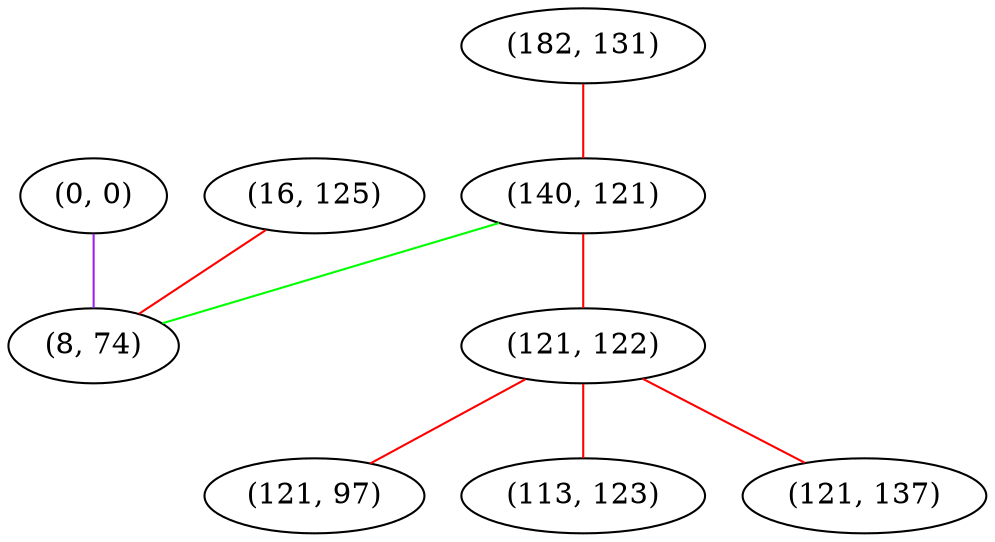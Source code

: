 graph "" {
"(182, 131)";
"(0, 0)";
"(16, 125)";
"(140, 121)";
"(8, 74)";
"(121, 122)";
"(121, 97)";
"(113, 123)";
"(121, 137)";
"(182, 131)" -- "(140, 121)"  [color=red, key=0, weight=1];
"(0, 0)" -- "(8, 74)"  [color=purple, key=0, weight=4];
"(16, 125)" -- "(8, 74)"  [color=red, key=0, weight=1];
"(140, 121)" -- "(121, 122)"  [color=red, key=0, weight=1];
"(140, 121)" -- "(8, 74)"  [color=green, key=0, weight=2];
"(121, 122)" -- "(113, 123)"  [color=red, key=0, weight=1];
"(121, 122)" -- "(121, 137)"  [color=red, key=0, weight=1];
"(121, 122)" -- "(121, 97)"  [color=red, key=0, weight=1];
}
